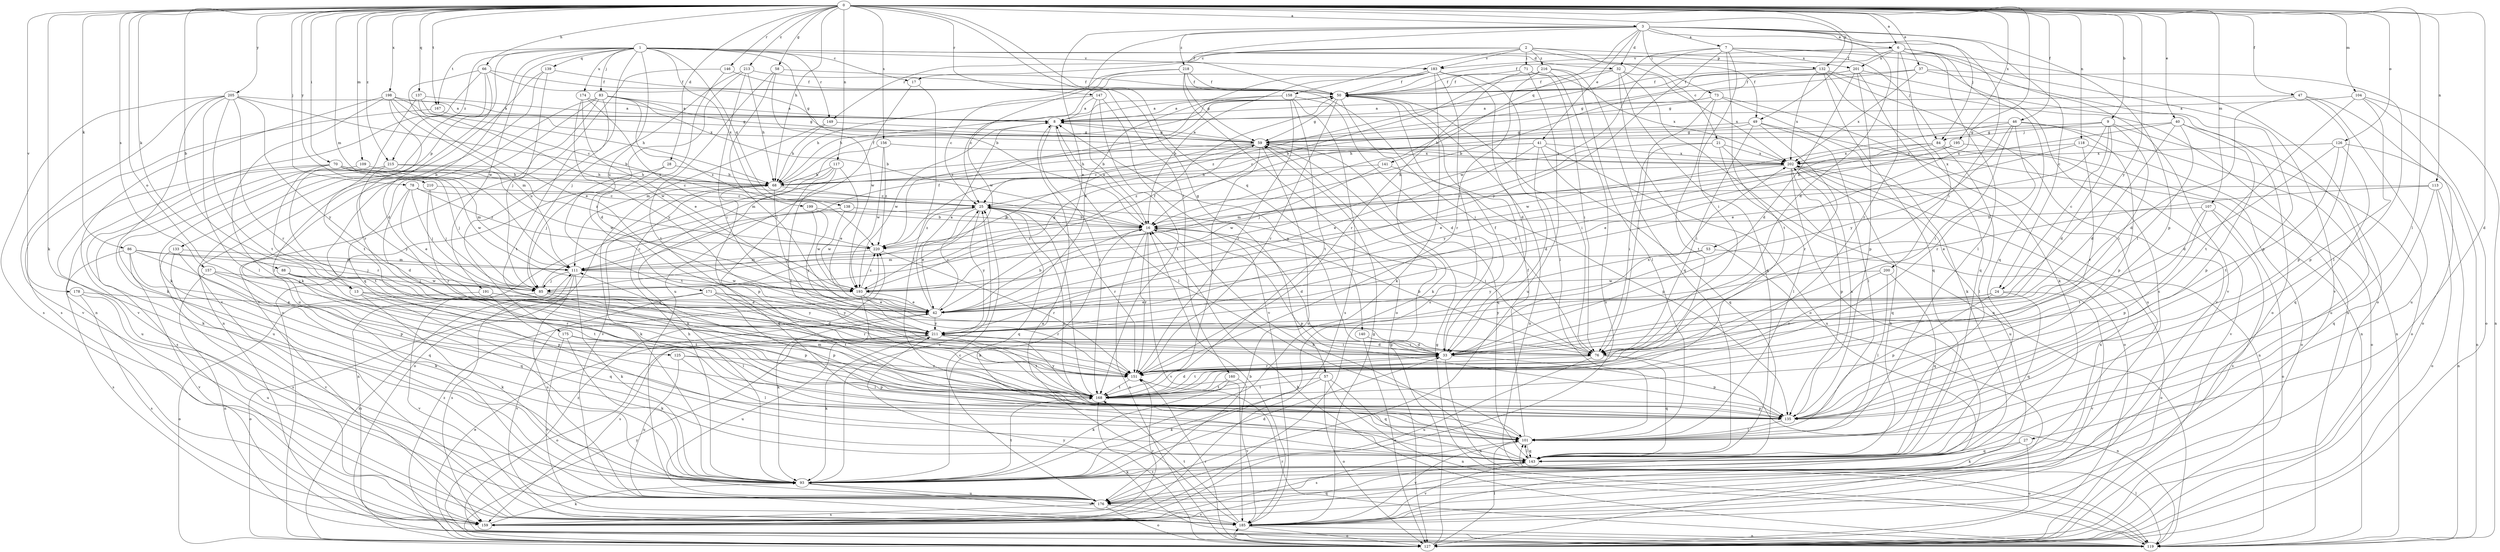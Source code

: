 strict digraph  {
0;
1;
2;
3;
6;
7;
8;
9;
13;
16;
17;
21;
24;
25;
27;
28;
32;
33;
37;
40;
41;
42;
46;
47;
49;
50;
53;
57;
58;
59;
66;
68;
70;
71;
73;
76;
78;
83;
84;
85;
86;
88;
93;
101;
104;
107;
109;
111;
113;
117;
118;
119;
125;
126;
127;
132;
133;
135;
137;
138;
139;
140;
141;
143;
146;
147;
149;
151;
156;
157;
158;
159;
160;
167;
168;
171;
174;
175;
176;
178;
183;
185;
191;
193;
195;
198;
199;
200;
201;
202;
205;
210;
211;
213;
215;
216;
218;
220;
0 -> 3  [label=a];
0 -> 6  [label=a];
0 -> 9  [label=b];
0 -> 13  [label=b];
0 -> 27  [label=d];
0 -> 28  [label=d];
0 -> 37  [label=e];
0 -> 40  [label=e];
0 -> 46  [label=f];
0 -> 47  [label=f];
0 -> 49  [label=f];
0 -> 53  [label=g];
0 -> 57  [label=g];
0 -> 58  [label=g];
0 -> 66  [label=h];
0 -> 68  [label=h];
0 -> 70  [label=i];
0 -> 78  [label=j];
0 -> 86  [label=k];
0 -> 88  [label=k];
0 -> 93  [label=k];
0 -> 101  [label=l];
0 -> 104  [label=m];
0 -> 107  [label=m];
0 -> 109  [label=m];
0 -> 111  [label=m];
0 -> 113  [label=n];
0 -> 117  [label=n];
0 -> 118  [label=n];
0 -> 125  [label=o];
0 -> 126  [label=o];
0 -> 132  [label=p];
0 -> 137  [label=q];
0 -> 146  [label=r];
0 -> 147  [label=r];
0 -> 156  [label=s];
0 -> 157  [label=s];
0 -> 160  [label=t];
0 -> 167  [label=t];
0 -> 178  [label=v];
0 -> 195  [label=x];
0 -> 198  [label=x];
0 -> 205  [label=y];
0 -> 210  [label=y];
0 -> 211  [label=y];
0 -> 213  [label=z];
0 -> 215  [label=z];
1 -> 13  [label=b];
1 -> 16  [label=b];
1 -> 17  [label=c];
1 -> 32  [label=d];
1 -> 83  [label=j];
1 -> 132  [label=p];
1 -> 133  [label=p];
1 -> 138  [label=q];
1 -> 139  [label=q];
1 -> 149  [label=r];
1 -> 167  [label=t];
1 -> 171  [label=u];
1 -> 174  [label=u];
1 -> 175  [label=u];
1 -> 183  [label=v];
1 -> 191  [label=w];
1 -> 199  [label=x];
1 -> 215  [label=z];
2 -> 17  [label=c];
2 -> 21  [label=c];
2 -> 49  [label=f];
2 -> 71  [label=i];
2 -> 84  [label=j];
2 -> 149  [label=r];
2 -> 158  [label=s];
2 -> 183  [label=v];
2 -> 216  [label=z];
3 -> 6  [label=a];
3 -> 7  [label=a];
3 -> 24  [label=c];
3 -> 32  [label=d];
3 -> 33  [label=d];
3 -> 41  [label=e];
3 -> 42  [label=e];
3 -> 50  [label=f];
3 -> 73  [label=i];
3 -> 76  [label=i];
3 -> 84  [label=j];
3 -> 135  [label=p];
3 -> 140  [label=q];
3 -> 141  [label=q];
3 -> 218  [label=z];
6 -> 50  [label=f];
6 -> 101  [label=l];
6 -> 127  [label=o];
6 -> 143  [label=q];
6 -> 151  [label=r];
6 -> 183  [label=v];
6 -> 185  [label=v];
6 -> 200  [label=x];
6 -> 201  [label=x];
7 -> 16  [label=b];
7 -> 76  [label=i];
7 -> 159  [label=s];
7 -> 168  [label=t];
7 -> 185  [label=v];
7 -> 193  [label=w];
7 -> 201  [label=x];
7 -> 211  [label=y];
8 -> 59  [label=g];
8 -> 101  [label=l];
8 -> 168  [label=t];
8 -> 193  [label=w];
9 -> 24  [label=c];
9 -> 33  [label=d];
9 -> 42  [label=e];
9 -> 68  [label=h];
9 -> 76  [label=i];
9 -> 84  [label=j];
9 -> 127  [label=o];
13 -> 42  [label=e];
13 -> 93  [label=k];
13 -> 143  [label=q];
13 -> 168  [label=t];
16 -> 8  [label=a];
16 -> 33  [label=d];
16 -> 93  [label=k];
16 -> 127  [label=o];
16 -> 135  [label=p];
16 -> 151  [label=r];
16 -> 185  [label=v];
16 -> 220  [label=z];
17 -> 101  [label=l];
17 -> 176  [label=u];
21 -> 76  [label=i];
21 -> 85  [label=j];
21 -> 101  [label=l];
21 -> 127  [label=o];
21 -> 202  [label=x];
24 -> 42  [label=e];
24 -> 135  [label=p];
24 -> 143  [label=q];
24 -> 185  [label=v];
24 -> 211  [label=y];
25 -> 16  [label=b];
25 -> 42  [label=e];
25 -> 76  [label=i];
25 -> 143  [label=q];
25 -> 151  [label=r];
25 -> 211  [label=y];
25 -> 220  [label=z];
27 -> 93  [label=k];
27 -> 127  [label=o];
27 -> 143  [label=q];
28 -> 68  [label=h];
28 -> 85  [label=j];
28 -> 168  [label=t];
32 -> 50  [label=f];
32 -> 119  [label=n];
32 -> 127  [label=o];
32 -> 143  [label=q];
32 -> 202  [label=x];
32 -> 220  [label=z];
33 -> 8  [label=a];
33 -> 50  [label=f];
33 -> 119  [label=n];
33 -> 135  [label=p];
33 -> 151  [label=r];
33 -> 202  [label=x];
37 -> 50  [label=f];
37 -> 59  [label=g];
37 -> 101  [label=l];
37 -> 135  [label=p];
37 -> 202  [label=x];
40 -> 16  [label=b];
40 -> 33  [label=d];
40 -> 59  [label=g];
40 -> 76  [label=i];
40 -> 135  [label=p];
40 -> 176  [label=u];
41 -> 33  [label=d];
41 -> 42  [label=e];
41 -> 68  [label=h];
41 -> 143  [label=q];
41 -> 176  [label=u];
41 -> 202  [label=x];
41 -> 220  [label=z];
42 -> 8  [label=a];
42 -> 16  [label=b];
42 -> 25  [label=c];
42 -> 159  [label=s];
42 -> 211  [label=y];
46 -> 59  [label=g];
46 -> 76  [label=i];
46 -> 119  [label=n];
46 -> 135  [label=p];
46 -> 151  [label=r];
46 -> 193  [label=w];
46 -> 211  [label=y];
47 -> 8  [label=a];
47 -> 33  [label=d];
47 -> 127  [label=o];
47 -> 135  [label=p];
47 -> 176  [label=u];
49 -> 25  [label=c];
49 -> 59  [label=g];
49 -> 76  [label=i];
49 -> 101  [label=l];
49 -> 119  [label=n];
49 -> 151  [label=r];
50 -> 8  [label=a];
50 -> 59  [label=g];
50 -> 68  [label=h];
50 -> 76  [label=i];
50 -> 93  [label=k];
50 -> 119  [label=n];
50 -> 151  [label=r];
53 -> 111  [label=m];
53 -> 127  [label=o];
53 -> 211  [label=y];
57 -> 93  [label=k];
57 -> 119  [label=n];
57 -> 127  [label=o];
57 -> 143  [label=q];
57 -> 168  [label=t];
58 -> 50  [label=f];
58 -> 76  [label=i];
58 -> 168  [label=t];
58 -> 193  [label=w];
59 -> 8  [label=a];
59 -> 25  [label=c];
59 -> 85  [label=j];
59 -> 111  [label=m];
59 -> 143  [label=q];
59 -> 168  [label=t];
59 -> 176  [label=u];
59 -> 202  [label=x];
66 -> 33  [label=d];
66 -> 42  [label=e];
66 -> 50  [label=f];
66 -> 59  [label=g];
66 -> 93  [label=k];
66 -> 119  [label=n];
68 -> 25  [label=c];
68 -> 50  [label=f];
68 -> 93  [label=k];
68 -> 127  [label=o];
68 -> 143  [label=q];
68 -> 211  [label=y];
70 -> 25  [label=c];
70 -> 68  [label=h];
70 -> 85  [label=j];
70 -> 93  [label=k];
70 -> 111  [label=m];
70 -> 168  [label=t];
70 -> 176  [label=u];
70 -> 193  [label=w];
70 -> 220  [label=z];
71 -> 50  [label=f];
71 -> 76  [label=i];
71 -> 151  [label=r];
71 -> 176  [label=u];
71 -> 202  [label=x];
73 -> 8  [label=a];
73 -> 76  [label=i];
73 -> 93  [label=k];
73 -> 168  [label=t];
73 -> 176  [label=u];
76 -> 16  [label=b];
76 -> 119  [label=n];
76 -> 143  [label=q];
76 -> 168  [label=t];
76 -> 176  [label=u];
78 -> 25  [label=c];
78 -> 33  [label=d];
78 -> 42  [label=e];
78 -> 85  [label=j];
78 -> 220  [label=z];
83 -> 8  [label=a];
83 -> 16  [label=b];
83 -> 59  [label=g];
83 -> 119  [label=n];
83 -> 143  [label=q];
83 -> 168  [label=t];
83 -> 176  [label=u];
83 -> 220  [label=z];
84 -> 42  [label=e];
84 -> 101  [label=l];
84 -> 185  [label=v];
84 -> 202  [label=x];
84 -> 211  [label=y];
85 -> 25  [label=c];
85 -> 50  [label=f];
85 -> 135  [label=p];
85 -> 151  [label=r];
85 -> 168  [label=t];
85 -> 185  [label=v];
86 -> 85  [label=j];
86 -> 111  [label=m];
86 -> 135  [label=p];
86 -> 143  [label=q];
86 -> 159  [label=s];
86 -> 185  [label=v];
88 -> 85  [label=j];
88 -> 135  [label=p];
88 -> 168  [label=t];
88 -> 193  [label=w];
93 -> 25  [label=c];
93 -> 33  [label=d];
93 -> 68  [label=h];
93 -> 168  [label=t];
93 -> 176  [label=u];
93 -> 185  [label=v];
101 -> 25  [label=c];
101 -> 50  [label=f];
101 -> 143  [label=q];
101 -> 159  [label=s];
101 -> 185  [label=v];
104 -> 8  [label=a];
104 -> 119  [label=n];
104 -> 127  [label=o];
104 -> 135  [label=p];
104 -> 168  [label=t];
107 -> 16  [label=b];
107 -> 127  [label=o];
107 -> 135  [label=p];
107 -> 159  [label=s];
107 -> 168  [label=t];
109 -> 68  [label=h];
109 -> 151  [label=r];
111 -> 50  [label=f];
111 -> 85  [label=j];
111 -> 93  [label=k];
111 -> 159  [label=s];
111 -> 176  [label=u];
111 -> 193  [label=w];
113 -> 25  [label=c];
113 -> 42  [label=e];
113 -> 119  [label=n];
113 -> 127  [label=o];
113 -> 143  [label=q];
117 -> 42  [label=e];
117 -> 68  [label=h];
117 -> 93  [label=k];
117 -> 135  [label=p];
117 -> 168  [label=t];
118 -> 42  [label=e];
118 -> 127  [label=o];
118 -> 151  [label=r];
118 -> 202  [label=x];
119 -> 16  [label=b];
119 -> 59  [label=g];
119 -> 101  [label=l];
119 -> 151  [label=r];
119 -> 211  [label=y];
119 -> 220  [label=z];
125 -> 101  [label=l];
125 -> 135  [label=p];
125 -> 151  [label=r];
125 -> 176  [label=u];
126 -> 33  [label=d];
126 -> 119  [label=n];
126 -> 143  [label=q];
126 -> 168  [label=t];
126 -> 202  [label=x];
127 -> 42  [label=e];
127 -> 59  [label=g];
127 -> 101  [label=l];
127 -> 111  [label=m];
127 -> 151  [label=r];
127 -> 168  [label=t];
127 -> 185  [label=v];
127 -> 211  [label=y];
127 -> 220  [label=z];
132 -> 16  [label=b];
132 -> 50  [label=f];
132 -> 93  [label=k];
132 -> 119  [label=n];
132 -> 143  [label=q];
132 -> 185  [label=v];
132 -> 202  [label=x];
133 -> 93  [label=k];
133 -> 111  [label=m];
133 -> 159  [label=s];
133 -> 185  [label=v];
135 -> 101  [label=l];
135 -> 111  [label=m];
135 -> 202  [label=x];
137 -> 8  [label=a];
137 -> 168  [label=t];
137 -> 193  [label=w];
137 -> 202  [label=x];
138 -> 16  [label=b];
138 -> 119  [label=n];
138 -> 193  [label=w];
139 -> 50  [label=f];
139 -> 85  [label=j];
139 -> 93  [label=k];
139 -> 185  [label=v];
140 -> 33  [label=d];
140 -> 127  [label=o];
141 -> 68  [label=h];
141 -> 135  [label=p];
141 -> 193  [label=w];
143 -> 16  [label=b];
143 -> 93  [label=k];
143 -> 101  [label=l];
143 -> 185  [label=v];
146 -> 33  [label=d];
146 -> 50  [label=f];
146 -> 159  [label=s];
147 -> 8  [label=a];
147 -> 16  [label=b];
147 -> 68  [label=h];
147 -> 168  [label=t];
147 -> 185  [label=v];
149 -> 59  [label=g];
149 -> 68  [label=h];
149 -> 111  [label=m];
151 -> 168  [label=t];
156 -> 185  [label=v];
156 -> 193  [label=w];
156 -> 202  [label=x];
156 -> 220  [label=z];
157 -> 85  [label=j];
157 -> 119  [label=n];
157 -> 143  [label=q];
157 -> 151  [label=r];
158 -> 8  [label=a];
158 -> 33  [label=d];
158 -> 151  [label=r];
158 -> 159  [label=s];
158 -> 168  [label=t];
158 -> 220  [label=z];
159 -> 93  [label=k];
159 -> 143  [label=q];
159 -> 151  [label=r];
160 -> 93  [label=k];
160 -> 168  [label=t];
160 -> 185  [label=v];
167 -> 59  [label=g];
167 -> 159  [label=s];
168 -> 25  [label=c];
168 -> 33  [label=d];
168 -> 135  [label=p];
168 -> 211  [label=y];
171 -> 33  [label=d];
171 -> 42  [label=e];
171 -> 127  [label=o];
171 -> 135  [label=p];
171 -> 185  [label=v];
171 -> 211  [label=y];
174 -> 8  [label=a];
174 -> 42  [label=e];
174 -> 211  [label=y];
174 -> 220  [label=z];
175 -> 76  [label=i];
175 -> 93  [label=k];
175 -> 101  [label=l];
175 -> 185  [label=v];
176 -> 25  [label=c];
176 -> 127  [label=o];
176 -> 159  [label=s];
176 -> 185  [label=v];
178 -> 42  [label=e];
178 -> 159  [label=s];
178 -> 176  [label=u];
183 -> 16  [label=b];
183 -> 25  [label=c];
183 -> 33  [label=d];
183 -> 42  [label=e];
183 -> 50  [label=f];
183 -> 93  [label=k];
183 -> 101  [label=l];
183 -> 159  [label=s];
185 -> 8  [label=a];
185 -> 16  [label=b];
185 -> 59  [label=g];
185 -> 119  [label=n];
185 -> 127  [label=o];
185 -> 168  [label=t];
185 -> 202  [label=x];
191 -> 42  [label=e];
191 -> 101  [label=l];
191 -> 127  [label=o];
191 -> 211  [label=y];
193 -> 42  [label=e];
193 -> 59  [label=g];
193 -> 93  [label=k];
193 -> 151  [label=r];
193 -> 220  [label=z];
195 -> 127  [label=o];
195 -> 202  [label=x];
195 -> 211  [label=y];
198 -> 8  [label=a];
198 -> 25  [label=c];
198 -> 68  [label=h];
198 -> 101  [label=l];
198 -> 111  [label=m];
198 -> 151  [label=r];
198 -> 185  [label=v];
199 -> 16  [label=b];
199 -> 193  [label=w];
199 -> 211  [label=y];
200 -> 101  [label=l];
200 -> 143  [label=q];
200 -> 151  [label=r];
200 -> 193  [label=w];
201 -> 33  [label=d];
201 -> 50  [label=f];
201 -> 59  [label=g];
201 -> 127  [label=o];
201 -> 135  [label=p];
201 -> 143  [label=q];
202 -> 68  [label=h];
202 -> 93  [label=k];
202 -> 111  [label=m];
202 -> 119  [label=n];
202 -> 135  [label=p];
202 -> 143  [label=q];
202 -> 176  [label=u];
205 -> 8  [label=a];
205 -> 16  [label=b];
205 -> 93  [label=k];
205 -> 101  [label=l];
205 -> 151  [label=r];
205 -> 159  [label=s];
205 -> 168  [label=t];
205 -> 185  [label=v];
205 -> 211  [label=y];
210 -> 25  [label=c];
210 -> 85  [label=j];
210 -> 151  [label=r];
211 -> 33  [label=d];
211 -> 76  [label=i];
211 -> 93  [label=k];
211 -> 127  [label=o];
211 -> 168  [label=t];
211 -> 176  [label=u];
213 -> 50  [label=f];
213 -> 68  [label=h];
213 -> 76  [label=i];
213 -> 85  [label=j];
213 -> 127  [label=o];
215 -> 68  [label=h];
215 -> 159  [label=s];
215 -> 176  [label=u];
215 -> 193  [label=w];
215 -> 211  [label=y];
216 -> 16  [label=b];
216 -> 50  [label=f];
216 -> 101  [label=l];
216 -> 143  [label=q];
216 -> 151  [label=r];
216 -> 159  [label=s];
218 -> 25  [label=c];
218 -> 50  [label=f];
218 -> 59  [label=g];
218 -> 76  [label=i];
218 -> 127  [label=o];
218 -> 193  [label=w];
220 -> 111  [label=m];
220 -> 151  [label=r];
}
